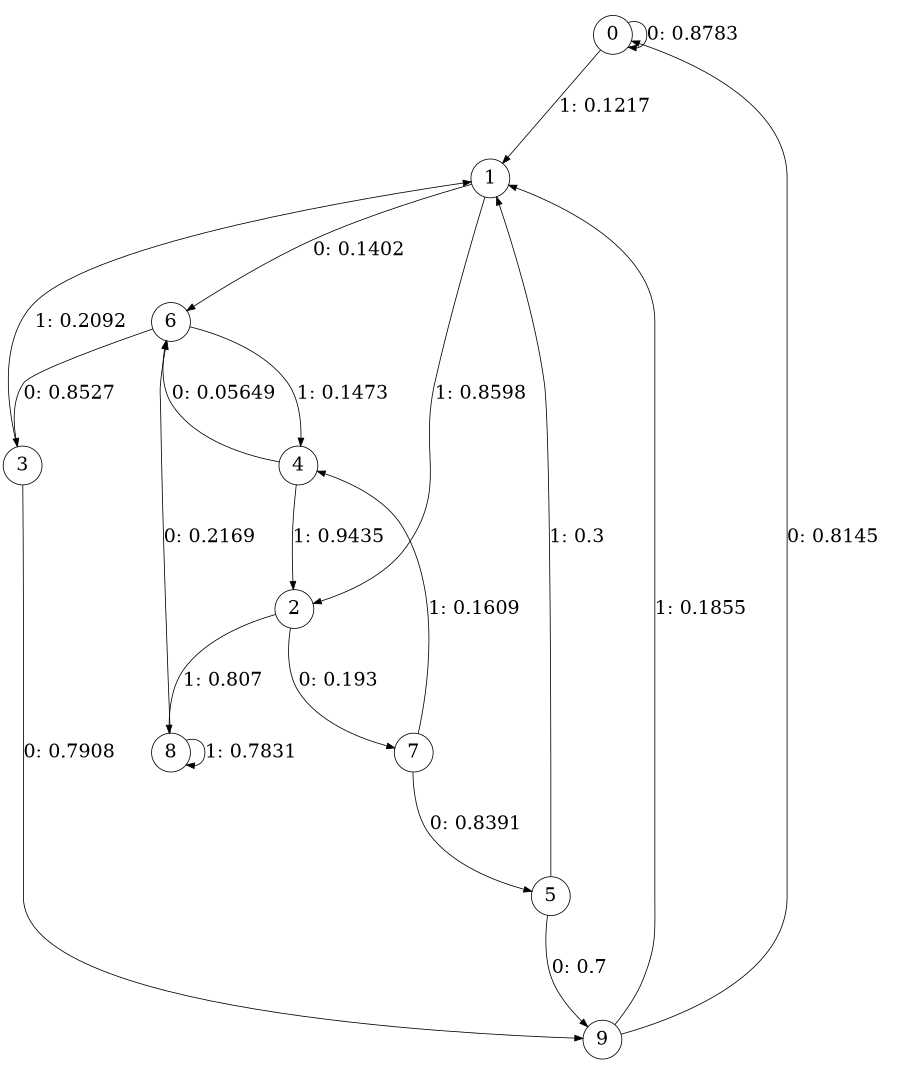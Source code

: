 digraph "ch2randomL5" {
size = "6,8.5";
ratio = "fill";
node [shape = circle];
node [fontsize = 24];
edge [fontsize = 24];
0 -> 0 [label = "0: 0.8783   "];
0 -> 1 [label = "1: 0.1217   "];
1 -> 6 [label = "0: 0.1402   "];
1 -> 2 [label = "1: 0.8598   "];
2 -> 7 [label = "0: 0.193    "];
2 -> 8 [label = "1: 0.807    "];
3 -> 9 [label = "0: 0.7908   "];
3 -> 1 [label = "1: 0.2092   "];
4 -> 6 [label = "0: 0.05649  "];
4 -> 2 [label = "1: 0.9435   "];
5 -> 9 [label = "0: 0.7      "];
5 -> 1 [label = "1: 0.3      "];
6 -> 3 [label = "0: 0.8527   "];
6 -> 4 [label = "1: 0.1473   "];
7 -> 5 [label = "0: 0.8391   "];
7 -> 4 [label = "1: 0.1609   "];
8 -> 6 [label = "0: 0.2169   "];
8 -> 8 [label = "1: 0.7831   "];
9 -> 0 [label = "0: 0.8145   "];
9 -> 1 [label = "1: 0.1855   "];
}